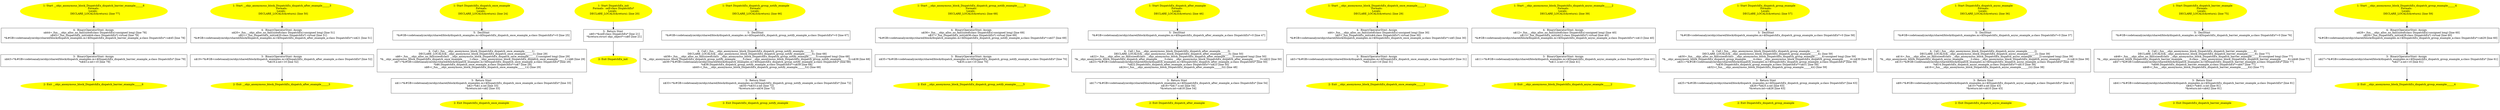 /* @generated */
digraph iCFG {
"__objc_anonymous_block_DispatchEx_dispatch_barrier_example______6.f3e27d4badebf4adf9313b39c9688c30_4" [label="4:  BinaryOperatorStmt: Assign \n   n$44=_fun___objc_alloc_no_fail(sizeof(class DispatchEx):unsigned long) [line 78]\n  n$45=_fun_DispatchEx_init(n$44:class DispatchEx*) virtual [line 78]\n  *&#GB<codetoanalyze/objc/shared/block/dispatch_examples.m>$DispatchEx_dispatch_barrier_example_a:class DispatchEx*=n$45 [line 78]\n " shape="box"]
	

	 "__objc_anonymous_block_DispatchEx_dispatch_barrier_example______6.f3e27d4badebf4adf9313b39c9688c30_4" -> "__objc_anonymous_block_DispatchEx_dispatch_barrier_example______6.f3e27d4badebf4adf9313b39c9688c30_3" ;
"__objc_anonymous_block_DispatchEx_dispatch_barrier_example______6.f3e27d4badebf4adf9313b39c9688c30_3" [label="3:  BinaryOperatorStmt: Assign \n   n$43=*&#GB<codetoanalyze/objc/shared/block/dispatch_examples.m>$DispatchEx_dispatch_barrier_example_a:class DispatchEx* [line 79]\n  *n$43.x:int=10 [line 79]\n " shape="box"]
	

	 "__objc_anonymous_block_DispatchEx_dispatch_barrier_example______6.f3e27d4badebf4adf9313b39c9688c30_3" -> "__objc_anonymous_block_DispatchEx_dispatch_barrier_example______6.f3e27d4badebf4adf9313b39c9688c30_2" ;
"__objc_anonymous_block_DispatchEx_dispatch_barrier_example______6.f3e27d4badebf4adf9313b39c9688c30_2" [label="2: Exit __objc_anonymous_block_DispatchEx_dispatch_barrier_example______6 \n  " color=yellow style=filled]
	

"__objc_anonymous_block_DispatchEx_dispatch_barrier_example______6.f3e27d4badebf4adf9313b39c9688c30_1" [label="1: Start __objc_anonymous_block_DispatchEx_dispatch_barrier_example______6\nFormals: \nLocals:  \n   DECLARE_LOCALS(&return); [line 77]\n " color=yellow style=filled]
	

	 "__objc_anonymous_block_DispatchEx_dispatch_barrier_example______6.f3e27d4badebf4adf9313b39c9688c30_1" -> "__objc_anonymous_block_DispatchEx_dispatch_barrier_example______6.f3e27d4badebf4adf9313b39c9688c30_4" ;
"__objc_anonymous_block_DispatchEx_dispatch_after_example______3.2346df1c3bc37dee82860aa53ebe3ece_4" [label="4:  BinaryOperatorStmt: Assign \n   n$20=_fun___objc_alloc_no_fail(sizeof(class DispatchEx):unsigned long) [line 51]\n  n$21=_fun_DispatchEx_init(n$20:class DispatchEx*) virtual [line 51]\n  *&#GB<codetoanalyze/objc/shared/block/dispatch_examples.m>$DispatchEx_dispatch_after_example_a:class DispatchEx*=n$21 [line 51]\n " shape="box"]
	

	 "__objc_anonymous_block_DispatchEx_dispatch_after_example______3.2346df1c3bc37dee82860aa53ebe3ece_4" -> "__objc_anonymous_block_DispatchEx_dispatch_after_example______3.2346df1c3bc37dee82860aa53ebe3ece_3" ;
"__objc_anonymous_block_DispatchEx_dispatch_after_example______3.2346df1c3bc37dee82860aa53ebe3ece_3" [label="3:  BinaryOperatorStmt: Assign \n   n$19=*&#GB<codetoanalyze/objc/shared/block/dispatch_examples.m>$DispatchEx_dispatch_after_example_a:class DispatchEx* [line 52]\n  *n$19.x:int=10 [line 52]\n " shape="box"]
	

	 "__objc_anonymous_block_DispatchEx_dispatch_after_example______3.2346df1c3bc37dee82860aa53ebe3ece_3" -> "__objc_anonymous_block_DispatchEx_dispatch_after_example______3.2346df1c3bc37dee82860aa53ebe3ece_2" ;
"__objc_anonymous_block_DispatchEx_dispatch_after_example______3.2346df1c3bc37dee82860aa53ebe3ece_2" [label="2: Exit __objc_anonymous_block_DispatchEx_dispatch_after_example______3 \n  " color=yellow style=filled]
	

"__objc_anonymous_block_DispatchEx_dispatch_after_example______3.2346df1c3bc37dee82860aa53ebe3ece_1" [label="1: Start __objc_anonymous_block_DispatchEx_dispatch_after_example______3\nFormals: \nLocals:  \n   DECLARE_LOCALS(&return); [line 50]\n " color=yellow style=filled]
	

	 "__objc_anonymous_block_DispatchEx_dispatch_after_example______3.2346df1c3bc37dee82860aa53ebe3ece_1" -> "__objc_anonymous_block_DispatchEx_dispatch_after_example______3.2346df1c3bc37dee82860aa53ebe3ece_4" ;
"DispatchEx_dispatch_once_exampleclass.88a04a143c416b36a948e54f9a79492f_5" [label="5:  DeclStmt \n   *&#GB<codetoanalyze/objc/shared/block/dispatch_examples.m>$DispatchEx_dispatch_once_example_a:class DispatchEx*=0 [line 25]\n " shape="box"]
	

	 "DispatchEx_dispatch_once_exampleclass.88a04a143c416b36a948e54f9a79492f_5" -> "DispatchEx_dispatch_once_exampleclass.88a04a143c416b36a948e54f9a79492f_4" ;
"DispatchEx_dispatch_once_exampleclass.88a04a143c416b36a948e54f9a79492f_4" [label="4:  Call (_fun___objc_anonymous_block_DispatchEx_dispatch_once_example______1) \n   DECLARE_LOCALS(&__objc_anonymous_block_DispatchEx_dispatch_once_example______1); [line 29]\n  n$6=_fun___objc_alloc_no_fail(sizeof(class __objc_anonymous_block_DispatchEx_dispatch_once_example______1):unsigned long) [line 29]\n  *&__objc_anonymous_block_DispatchEx_dispatch_once_example______1:class __objc_anonymous_block_DispatchEx_dispatch_once_example______1=n$6 [line 29]\n  n$7=*&#GB<codetoanalyze/objc/shared/block/dispatch_examples.m>$DispatchEx_dispatch_once_example_a:class DispatchEx* [line 29]\n  *n$6.DispatchEx_dispatch_once_example_a:class DispatchEx*=n$7 [line 29]\n  n$8=(_fun___objc_anonymous_block_DispatchEx_dispatch_once_example______1)() [line 29]\n " shape="box"]
	

	 "DispatchEx_dispatch_once_exampleclass.88a04a143c416b36a948e54f9a79492f_4" -> "DispatchEx_dispatch_once_exampleclass.88a04a143c416b36a948e54f9a79492f_3" ;
"DispatchEx_dispatch_once_exampleclass.88a04a143c416b36a948e54f9a79492f_3" [label="3:  Return Stmt \n   n$1=*&#GB<codetoanalyze/objc/shared/block/dispatch_examples.m>$DispatchEx_dispatch_once_example_a:class DispatchEx* [line 33]\n  n$2=*n$1.x:int [line 33]\n  *&return:int=n$2 [line 33]\n " shape="box"]
	

	 "DispatchEx_dispatch_once_exampleclass.88a04a143c416b36a948e54f9a79492f_3" -> "DispatchEx_dispatch_once_exampleclass.88a04a143c416b36a948e54f9a79492f_2" ;
"DispatchEx_dispatch_once_exampleclass.88a04a143c416b36a948e54f9a79492f_2" [label="2: Exit DispatchEx_dispatch_once_example \n  " color=yellow style=filled]
	

"DispatchEx_dispatch_once_exampleclass.88a04a143c416b36a948e54f9a79492f_1" [label="1: Start DispatchEx_dispatch_once_example\nFormals: \nLocals:  \n   DECLARE_LOCALS(&return); [line 24]\n " color=yellow style=filled]
	

	 "DispatchEx_dispatch_once_exampleclass.88a04a143c416b36a948e54f9a79492f_1" -> "DispatchEx_dispatch_once_exampleclass.88a04a143c416b36a948e54f9a79492f_5" ;
"DispatchEx_initinstance.f373aa3094c26cef9aa20d4a9edafd64_3" [label="3:  Return Stmt \n   n$0=*&self:class DispatchEx* [line 21]\n  *&return:struct objc_object*=n$0 [line 21]\n " shape="box"]
	

	 "DispatchEx_initinstance.f373aa3094c26cef9aa20d4a9edafd64_3" -> "DispatchEx_initinstance.f373aa3094c26cef9aa20d4a9edafd64_2" ;
"DispatchEx_initinstance.f373aa3094c26cef9aa20d4a9edafd64_2" [label="2: Exit DispatchEx_init \n  " color=yellow style=filled]
	

"DispatchEx_initinstance.f373aa3094c26cef9aa20d4a9edafd64_1" [label="1: Start DispatchEx_init\nFormals:  self:class DispatchEx*\nLocals:  \n   DECLARE_LOCALS(&return); [line 20]\n " color=yellow style=filled]
	

	 "DispatchEx_initinstance.f373aa3094c26cef9aa20d4a9edafd64_1" -> "DispatchEx_initinstance.f373aa3094c26cef9aa20d4a9edafd64_3" ;
"DispatchEx_dispatch_group_notify_exampleclass.5abe79ad37e26b374978dd23ea90b0f0_5" [label="5:  DeclStmt \n   *&#GB<codetoanalyze/objc/shared/block/dispatch_examples.m>$DispatchEx_dispatch_group_notify_example_a:class DispatchEx*=0 [line 67]\n " shape="box"]
	

	 "DispatchEx_dispatch_group_notify_exampleclass.5abe79ad37e26b374978dd23ea90b0f0_5" -> "DispatchEx_dispatch_group_notify_exampleclass.5abe79ad37e26b374978dd23ea90b0f0_4" ;
"DispatchEx_dispatch_group_notify_exampleclass.5abe79ad37e26b374978dd23ea90b0f0_4" [label="4:  Call (_fun___objc_anonymous_block_DispatchEx_dispatch_group_notify_example______5) \n   DECLARE_LOCALS(&__objc_anonymous_block_DispatchEx_dispatch_group_notify_example______5); [line 68]\n  n$38=_fun___objc_alloc_no_fail(sizeof(class __objc_anonymous_block_DispatchEx_dispatch_group_notify_example______5):unsigned long) [line 68]\n  *&__objc_anonymous_block_DispatchEx_dispatch_group_notify_example______5:class __objc_anonymous_block_DispatchEx_dispatch_group_notify_example______5=n$38 [line 68]\n  n$39=*&#GB<codetoanalyze/objc/shared/block/dispatch_examples.m>$DispatchEx_dispatch_group_notify_example_a:class DispatchEx* [line 68]\n  *n$38.DispatchEx_dispatch_group_notify_example_a:class DispatchEx*=n$39 [line 68]\n  n$40=(_fun___objc_anonymous_block_DispatchEx_dispatch_group_notify_example______5)() [line 68]\n " shape="box"]
	

	 "DispatchEx_dispatch_group_notify_exampleclass.5abe79ad37e26b374978dd23ea90b0f0_4" -> "DispatchEx_dispatch_group_notify_exampleclass.5abe79ad37e26b374978dd23ea90b0f0_3" ;
"DispatchEx_dispatch_group_notify_exampleclass.5abe79ad37e26b374978dd23ea90b0f0_3" [label="3:  Return Stmt \n   n$33=*&#GB<codetoanalyze/objc/shared/block/dispatch_examples.m>$DispatchEx_dispatch_group_notify_example_a:class DispatchEx* [line 72]\n  n$34=*n$33.x:int [line 72]\n  *&return:int=n$34 [line 72]\n " shape="box"]
	

	 "DispatchEx_dispatch_group_notify_exampleclass.5abe79ad37e26b374978dd23ea90b0f0_3" -> "DispatchEx_dispatch_group_notify_exampleclass.5abe79ad37e26b374978dd23ea90b0f0_2" ;
"DispatchEx_dispatch_group_notify_exampleclass.5abe79ad37e26b374978dd23ea90b0f0_2" [label="2: Exit DispatchEx_dispatch_group_notify_example \n  " color=yellow style=filled]
	

"DispatchEx_dispatch_group_notify_exampleclass.5abe79ad37e26b374978dd23ea90b0f0_1" [label="1: Start DispatchEx_dispatch_group_notify_example\nFormals: \nLocals:  \n   DECLARE_LOCALS(&return); [line 66]\n " color=yellow style=filled]
	

	 "DispatchEx_dispatch_group_notify_exampleclass.5abe79ad37e26b374978dd23ea90b0f0_1" -> "DispatchEx_dispatch_group_notify_exampleclass.5abe79ad37e26b374978dd23ea90b0f0_5" ;
"__objc_anonymous_block_DispatchEx_dispatch_group_notify_example______5.7a26e229a9d9a9dcb5d0d430f7cacd00_4" [label="4:  BinaryOperatorStmt: Assign \n   n$36=_fun___objc_alloc_no_fail(sizeof(class DispatchEx):unsigned long) [line 69]\n  n$37=_fun_DispatchEx_init(n$36:class DispatchEx*) virtual [line 69]\n  *&#GB<codetoanalyze/objc/shared/block/dispatch_examples.m>$DispatchEx_dispatch_group_notify_example_a:class DispatchEx*=n$37 [line 69]\n " shape="box"]
	

	 "__objc_anonymous_block_DispatchEx_dispatch_group_notify_example______5.7a26e229a9d9a9dcb5d0d430f7cacd00_4" -> "__objc_anonymous_block_DispatchEx_dispatch_group_notify_example______5.7a26e229a9d9a9dcb5d0d430f7cacd00_3" ;
"__objc_anonymous_block_DispatchEx_dispatch_group_notify_example______5.7a26e229a9d9a9dcb5d0d430f7cacd00_3" [label="3:  BinaryOperatorStmt: Assign \n   n$35=*&#GB<codetoanalyze/objc/shared/block/dispatch_examples.m>$DispatchEx_dispatch_group_notify_example_a:class DispatchEx* [line 70]\n  *n$35.x:int=10 [line 70]\n " shape="box"]
	

	 "__objc_anonymous_block_DispatchEx_dispatch_group_notify_example______5.7a26e229a9d9a9dcb5d0d430f7cacd00_3" -> "__objc_anonymous_block_DispatchEx_dispatch_group_notify_example______5.7a26e229a9d9a9dcb5d0d430f7cacd00_2" ;
"__objc_anonymous_block_DispatchEx_dispatch_group_notify_example______5.7a26e229a9d9a9dcb5d0d430f7cacd00_2" [label="2: Exit __objc_anonymous_block_DispatchEx_dispatch_group_notify_example______5 \n  " color=yellow style=filled]
	

"__objc_anonymous_block_DispatchEx_dispatch_group_notify_example______5.7a26e229a9d9a9dcb5d0d430f7cacd00_1" [label="1: Start __objc_anonymous_block_DispatchEx_dispatch_group_notify_example______5\nFormals: \nLocals:  \n   DECLARE_LOCALS(&return); [line 68]\n " color=yellow style=filled]
	

	 "__objc_anonymous_block_DispatchEx_dispatch_group_notify_example______5.7a26e229a9d9a9dcb5d0d430f7cacd00_1" -> "__objc_anonymous_block_DispatchEx_dispatch_group_notify_example______5.7a26e229a9d9a9dcb5d0d430f7cacd00_4" ;
"DispatchEx_dispatch_after_exampleclass.35e428c2a33c639058e557baad5fb3b1_5" [label="5:  DeclStmt \n   *&#GB<codetoanalyze/objc/shared/block/dispatch_examples.m>$DispatchEx_dispatch_after_example_a:class DispatchEx*=0 [line 47]\n " shape="box"]
	

	 "DispatchEx_dispatch_after_exampleclass.35e428c2a33c639058e557baad5fb3b1_5" -> "DispatchEx_dispatch_after_exampleclass.35e428c2a33c639058e557baad5fb3b1_4" ;
"DispatchEx_dispatch_after_exampleclass.35e428c2a33c639058e557baad5fb3b1_4" [label="4:  Call (_fun___objc_anonymous_block_DispatchEx_dispatch_after_example______3) \n   DECLARE_LOCALS(&__objc_anonymous_block_DispatchEx_dispatch_after_example______3); [line 50]\n  n$22=_fun___objc_alloc_no_fail(sizeof(class __objc_anonymous_block_DispatchEx_dispatch_after_example______3):unsigned long) [line 50]\n  *&__objc_anonymous_block_DispatchEx_dispatch_after_example______3:class __objc_anonymous_block_DispatchEx_dispatch_after_example______3=n$22 [line 50]\n  n$23=*&#GB<codetoanalyze/objc/shared/block/dispatch_examples.m>$DispatchEx_dispatch_after_example_a:class DispatchEx* [line 50]\n  *n$22.DispatchEx_dispatch_after_example_a:class DispatchEx*=n$23 [line 50]\n  n$24=(_fun___objc_anonymous_block_DispatchEx_dispatch_after_example______3)() [line 48]\n " shape="box"]
	

	 "DispatchEx_dispatch_after_exampleclass.35e428c2a33c639058e557baad5fb3b1_4" -> "DispatchEx_dispatch_after_exampleclass.35e428c2a33c639058e557baad5fb3b1_3" ;
"DispatchEx_dispatch_after_exampleclass.35e428c2a33c639058e557baad5fb3b1_3" [label="3:  Return Stmt \n   n$17=*&#GB<codetoanalyze/objc/shared/block/dispatch_examples.m>$DispatchEx_dispatch_after_example_a:class DispatchEx* [line 54]\n  n$18=*n$17.x:int [line 54]\n  *&return:int=n$18 [line 54]\n " shape="box"]
	

	 "DispatchEx_dispatch_after_exampleclass.35e428c2a33c639058e557baad5fb3b1_3" -> "DispatchEx_dispatch_after_exampleclass.35e428c2a33c639058e557baad5fb3b1_2" ;
"DispatchEx_dispatch_after_exampleclass.35e428c2a33c639058e557baad5fb3b1_2" [label="2: Exit DispatchEx_dispatch_after_example \n  " color=yellow style=filled]
	

"DispatchEx_dispatch_after_exampleclass.35e428c2a33c639058e557baad5fb3b1_1" [label="1: Start DispatchEx_dispatch_after_example\nFormals: \nLocals:  \n   DECLARE_LOCALS(&return); [line 46]\n " color=yellow style=filled]
	

	 "DispatchEx_dispatch_after_exampleclass.35e428c2a33c639058e557baad5fb3b1_1" -> "DispatchEx_dispatch_after_exampleclass.35e428c2a33c639058e557baad5fb3b1_5" ;
"__objc_anonymous_block_DispatchEx_dispatch_once_example______1.158d97f9901ded6a43590bdae67c9275_4" [label="4:  BinaryOperatorStmt: Assign \n   n$4=_fun___objc_alloc_no_fail(sizeof(class DispatchEx):unsigned long) [line 30]\n  n$5=_fun_DispatchEx_init(n$4:class DispatchEx*) virtual [line 30]\n  *&#GB<codetoanalyze/objc/shared/block/dispatch_examples.m>$DispatchEx_dispatch_once_example_a:class DispatchEx*=n$5 [line 30]\n " shape="box"]
	

	 "__objc_anonymous_block_DispatchEx_dispatch_once_example______1.158d97f9901ded6a43590bdae67c9275_4" -> "__objc_anonymous_block_DispatchEx_dispatch_once_example______1.158d97f9901ded6a43590bdae67c9275_3" ;
"__objc_anonymous_block_DispatchEx_dispatch_once_example______1.158d97f9901ded6a43590bdae67c9275_3" [label="3:  BinaryOperatorStmt: Assign \n   n$3=*&#GB<codetoanalyze/objc/shared/block/dispatch_examples.m>$DispatchEx_dispatch_once_example_a:class DispatchEx* [line 31]\n  *n$3.x:int=10 [line 31]\n " shape="box"]
	

	 "__objc_anonymous_block_DispatchEx_dispatch_once_example______1.158d97f9901ded6a43590bdae67c9275_3" -> "__objc_anonymous_block_DispatchEx_dispatch_once_example______1.158d97f9901ded6a43590bdae67c9275_2" ;
"__objc_anonymous_block_DispatchEx_dispatch_once_example______1.158d97f9901ded6a43590bdae67c9275_2" [label="2: Exit __objc_anonymous_block_DispatchEx_dispatch_once_example______1 \n  " color=yellow style=filled]
	

"__objc_anonymous_block_DispatchEx_dispatch_once_example______1.158d97f9901ded6a43590bdae67c9275_1" [label="1: Start __objc_anonymous_block_DispatchEx_dispatch_once_example______1\nFormals: \nLocals:  \n   DECLARE_LOCALS(&return); [line 29]\n " color=yellow style=filled]
	

	 "__objc_anonymous_block_DispatchEx_dispatch_once_example______1.158d97f9901ded6a43590bdae67c9275_1" -> "__objc_anonymous_block_DispatchEx_dispatch_once_example______1.158d97f9901ded6a43590bdae67c9275_4" ;
"__objc_anonymous_block_DispatchEx_dispatch_async_example______2.188fa4ba6cec1621d948ea1747df2c34_4" [label="4:  BinaryOperatorStmt: Assign \n   n$12=_fun___objc_alloc_no_fail(sizeof(class DispatchEx):unsigned long) [line 40]\n  n$13=_fun_DispatchEx_init(n$12:class DispatchEx*) virtual [line 40]\n  *&#GB<codetoanalyze/objc/shared/block/dispatch_examples.m>$DispatchEx_dispatch_async_example_a:class DispatchEx*=n$13 [line 40]\n " shape="box"]
	

	 "__objc_anonymous_block_DispatchEx_dispatch_async_example______2.188fa4ba6cec1621d948ea1747df2c34_4" -> "__objc_anonymous_block_DispatchEx_dispatch_async_example______2.188fa4ba6cec1621d948ea1747df2c34_3" ;
"__objc_anonymous_block_DispatchEx_dispatch_async_example______2.188fa4ba6cec1621d948ea1747df2c34_3" [label="3:  BinaryOperatorStmt: Assign \n   n$11=*&#GB<codetoanalyze/objc/shared/block/dispatch_examples.m>$DispatchEx_dispatch_async_example_a:class DispatchEx* [line 41]\n  *n$11.x:int=10 [line 41]\n " shape="box"]
	

	 "__objc_anonymous_block_DispatchEx_dispatch_async_example______2.188fa4ba6cec1621d948ea1747df2c34_3" -> "__objc_anonymous_block_DispatchEx_dispatch_async_example______2.188fa4ba6cec1621d948ea1747df2c34_2" ;
"__objc_anonymous_block_DispatchEx_dispatch_async_example______2.188fa4ba6cec1621d948ea1747df2c34_2" [label="2: Exit __objc_anonymous_block_DispatchEx_dispatch_async_example______2 \n  " color=yellow style=filled]
	

"__objc_anonymous_block_DispatchEx_dispatch_async_example______2.188fa4ba6cec1621d948ea1747df2c34_1" [label="1: Start __objc_anonymous_block_DispatchEx_dispatch_async_example______2\nFormals: \nLocals:  \n   DECLARE_LOCALS(&return); [line 39]\n " color=yellow style=filled]
	

	 "__objc_anonymous_block_DispatchEx_dispatch_async_example______2.188fa4ba6cec1621d948ea1747df2c34_1" -> "__objc_anonymous_block_DispatchEx_dispatch_async_example______2.188fa4ba6cec1621d948ea1747df2c34_4" ;
"DispatchEx_dispatch_group_exampleclass.1dab66f0b4786a24195536869b8cbf4c_5" [label="5:  DeclStmt \n   *&#GB<codetoanalyze/objc/shared/block/dispatch_examples.m>$DispatchEx_dispatch_group_example_a:class DispatchEx*=0 [line 58]\n " shape="box"]
	

	 "DispatchEx_dispatch_group_exampleclass.1dab66f0b4786a24195536869b8cbf4c_5" -> "DispatchEx_dispatch_group_exampleclass.1dab66f0b4786a24195536869b8cbf4c_4" ;
"DispatchEx_dispatch_group_exampleclass.1dab66f0b4786a24195536869b8cbf4c_4" [label="4:  Call (_fun___objc_anonymous_block_DispatchEx_dispatch_group_example______4) \n   DECLARE_LOCALS(&__objc_anonymous_block_DispatchEx_dispatch_group_example______4); [line 59]\n  n$30=_fun___objc_alloc_no_fail(sizeof(class __objc_anonymous_block_DispatchEx_dispatch_group_example______4):unsigned long) [line 59]\n  *&__objc_anonymous_block_DispatchEx_dispatch_group_example______4:class __objc_anonymous_block_DispatchEx_dispatch_group_example______4=n$30 [line 59]\n  n$31=*&#GB<codetoanalyze/objc/shared/block/dispatch_examples.m>$DispatchEx_dispatch_group_example_a:class DispatchEx* [line 59]\n  *n$30.DispatchEx_dispatch_group_example_a:class DispatchEx*=n$31 [line 59]\n  n$32=(_fun___objc_anonymous_block_DispatchEx_dispatch_group_example______4)() [line 59]\n " shape="box"]
	

	 "DispatchEx_dispatch_group_exampleclass.1dab66f0b4786a24195536869b8cbf4c_4" -> "DispatchEx_dispatch_group_exampleclass.1dab66f0b4786a24195536869b8cbf4c_3" ;
"DispatchEx_dispatch_group_exampleclass.1dab66f0b4786a24195536869b8cbf4c_3" [label="3:  Return Stmt \n   n$25=*&#GB<codetoanalyze/objc/shared/block/dispatch_examples.m>$DispatchEx_dispatch_group_example_a:class DispatchEx* [line 63]\n  n$26=*n$25.x:int [line 63]\n  *&return:int=n$26 [line 63]\n " shape="box"]
	

	 "DispatchEx_dispatch_group_exampleclass.1dab66f0b4786a24195536869b8cbf4c_3" -> "DispatchEx_dispatch_group_exampleclass.1dab66f0b4786a24195536869b8cbf4c_2" ;
"DispatchEx_dispatch_group_exampleclass.1dab66f0b4786a24195536869b8cbf4c_2" [label="2: Exit DispatchEx_dispatch_group_example \n  " color=yellow style=filled]
	

"DispatchEx_dispatch_group_exampleclass.1dab66f0b4786a24195536869b8cbf4c_1" [label="1: Start DispatchEx_dispatch_group_example\nFormals: \nLocals:  \n   DECLARE_LOCALS(&return); [line 57]\n " color=yellow style=filled]
	

	 "DispatchEx_dispatch_group_exampleclass.1dab66f0b4786a24195536869b8cbf4c_1" -> "DispatchEx_dispatch_group_exampleclass.1dab66f0b4786a24195536869b8cbf4c_5" ;
"DispatchEx_dispatch_async_exampleclass.d0682454f92c478110c2967d9b66ce4f_5" [label="5:  DeclStmt \n   *&#GB<codetoanalyze/objc/shared/block/dispatch_examples.m>$DispatchEx_dispatch_async_example_a:class DispatchEx*=0 [line 37]\n " shape="box"]
	

	 "DispatchEx_dispatch_async_exampleclass.d0682454f92c478110c2967d9b66ce4f_5" -> "DispatchEx_dispatch_async_exampleclass.d0682454f92c478110c2967d9b66ce4f_4" ;
"DispatchEx_dispatch_async_exampleclass.d0682454f92c478110c2967d9b66ce4f_4" [label="4:  Call (_fun___objc_anonymous_block_DispatchEx_dispatch_async_example______2) \n   DECLARE_LOCALS(&__objc_anonymous_block_DispatchEx_dispatch_async_example______2); [line 39]\n  n$14=_fun___objc_alloc_no_fail(sizeof(class __objc_anonymous_block_DispatchEx_dispatch_async_example______2):unsigned long) [line 39]\n  *&__objc_anonymous_block_DispatchEx_dispatch_async_example______2:class __objc_anonymous_block_DispatchEx_dispatch_async_example______2=n$14 [line 39]\n  n$15=*&#GB<codetoanalyze/objc/shared/block/dispatch_examples.m>$DispatchEx_dispatch_async_example_a:class DispatchEx* [line 39]\n  *n$14.DispatchEx_dispatch_async_example_a:class DispatchEx*=n$15 [line 39]\n  n$16=(_fun___objc_anonymous_block_DispatchEx_dispatch_async_example______2)() [line 38]\n " shape="box"]
	

	 "DispatchEx_dispatch_async_exampleclass.d0682454f92c478110c2967d9b66ce4f_4" -> "DispatchEx_dispatch_async_exampleclass.d0682454f92c478110c2967d9b66ce4f_3" ;
"DispatchEx_dispatch_async_exampleclass.d0682454f92c478110c2967d9b66ce4f_3" [label="3:  Return Stmt \n   n$9=*&#GB<codetoanalyze/objc/shared/block/dispatch_examples.m>$DispatchEx_dispatch_async_example_a:class DispatchEx* [line 43]\n  n$10=*n$9.x:int [line 43]\n  *&return:int=n$10 [line 43]\n " shape="box"]
	

	 "DispatchEx_dispatch_async_exampleclass.d0682454f92c478110c2967d9b66ce4f_3" -> "DispatchEx_dispatch_async_exampleclass.d0682454f92c478110c2967d9b66ce4f_2" ;
"DispatchEx_dispatch_async_exampleclass.d0682454f92c478110c2967d9b66ce4f_2" [label="2: Exit DispatchEx_dispatch_async_example \n  " color=yellow style=filled]
	

"DispatchEx_dispatch_async_exampleclass.d0682454f92c478110c2967d9b66ce4f_1" [label="1: Start DispatchEx_dispatch_async_example\nFormals: \nLocals:  \n   DECLARE_LOCALS(&return); [line 36]\n " color=yellow style=filled]
	

	 "DispatchEx_dispatch_async_exampleclass.d0682454f92c478110c2967d9b66ce4f_1" -> "DispatchEx_dispatch_async_exampleclass.d0682454f92c478110c2967d9b66ce4f_5" ;
"DispatchEx_dispatch_barrier_exampleclass.1a42e144a2ace9fe8e8014b0d6fa2d0d_5" [label="5:  DeclStmt \n   *&#GB<codetoanalyze/objc/shared/block/dispatch_examples.m>$DispatchEx_dispatch_barrier_example_a:class DispatchEx*=0 [line 76]\n " shape="box"]
	

	 "DispatchEx_dispatch_barrier_exampleclass.1a42e144a2ace9fe8e8014b0d6fa2d0d_5" -> "DispatchEx_dispatch_barrier_exampleclass.1a42e144a2ace9fe8e8014b0d6fa2d0d_4" ;
"DispatchEx_dispatch_barrier_exampleclass.1a42e144a2ace9fe8e8014b0d6fa2d0d_4" [label="4:  Call (_fun___objc_anonymous_block_DispatchEx_dispatch_barrier_example______6) \n   DECLARE_LOCALS(&__objc_anonymous_block_DispatchEx_dispatch_barrier_example______6); [line 77]\n  n$46=_fun___objc_alloc_no_fail(sizeof(class __objc_anonymous_block_DispatchEx_dispatch_barrier_example______6):unsigned long) [line 77]\n  *&__objc_anonymous_block_DispatchEx_dispatch_barrier_example______6:class __objc_anonymous_block_DispatchEx_dispatch_barrier_example______6=n$46 [line 77]\n  n$47=*&#GB<codetoanalyze/objc/shared/block/dispatch_examples.m>$DispatchEx_dispatch_barrier_example_a:class DispatchEx* [line 77]\n  *n$46.DispatchEx_dispatch_barrier_example_a:class DispatchEx*=n$47 [line 77]\n  n$48=(_fun___objc_anonymous_block_DispatchEx_dispatch_barrier_example______6)() [line 77]\n " shape="box"]
	

	 "DispatchEx_dispatch_barrier_exampleclass.1a42e144a2ace9fe8e8014b0d6fa2d0d_4" -> "DispatchEx_dispatch_barrier_exampleclass.1a42e144a2ace9fe8e8014b0d6fa2d0d_3" ;
"DispatchEx_dispatch_barrier_exampleclass.1a42e144a2ace9fe8e8014b0d6fa2d0d_3" [label="3:  Return Stmt \n   n$41=*&#GB<codetoanalyze/objc/shared/block/dispatch_examples.m>$DispatchEx_dispatch_barrier_example_a:class DispatchEx* [line 81]\n  n$42=*n$41.x:int [line 81]\n  *&return:int=n$42 [line 81]\n " shape="box"]
	

	 "DispatchEx_dispatch_barrier_exampleclass.1a42e144a2ace9fe8e8014b0d6fa2d0d_3" -> "DispatchEx_dispatch_barrier_exampleclass.1a42e144a2ace9fe8e8014b0d6fa2d0d_2" ;
"DispatchEx_dispatch_barrier_exampleclass.1a42e144a2ace9fe8e8014b0d6fa2d0d_2" [label="2: Exit DispatchEx_dispatch_barrier_example \n  " color=yellow style=filled]
	

"DispatchEx_dispatch_barrier_exampleclass.1a42e144a2ace9fe8e8014b0d6fa2d0d_1" [label="1: Start DispatchEx_dispatch_barrier_example\nFormals: \nLocals:  \n   DECLARE_LOCALS(&return); [line 75]\n " color=yellow style=filled]
	

	 "DispatchEx_dispatch_barrier_exampleclass.1a42e144a2ace9fe8e8014b0d6fa2d0d_1" -> "DispatchEx_dispatch_barrier_exampleclass.1a42e144a2ace9fe8e8014b0d6fa2d0d_5" ;
"__objc_anonymous_block_DispatchEx_dispatch_group_example______4.4458b8e68269255e8dd6690cdc49ab76_4" [label="4:  BinaryOperatorStmt: Assign \n   n$28=_fun___objc_alloc_no_fail(sizeof(class DispatchEx):unsigned long) [line 60]\n  n$29=_fun_DispatchEx_init(n$28:class DispatchEx*) virtual [line 60]\n  *&#GB<codetoanalyze/objc/shared/block/dispatch_examples.m>$DispatchEx_dispatch_group_example_a:class DispatchEx*=n$29 [line 60]\n " shape="box"]
	

	 "__objc_anonymous_block_DispatchEx_dispatch_group_example______4.4458b8e68269255e8dd6690cdc49ab76_4" -> "__objc_anonymous_block_DispatchEx_dispatch_group_example______4.4458b8e68269255e8dd6690cdc49ab76_3" ;
"__objc_anonymous_block_DispatchEx_dispatch_group_example______4.4458b8e68269255e8dd6690cdc49ab76_3" [label="3:  BinaryOperatorStmt: Assign \n   n$27=*&#GB<codetoanalyze/objc/shared/block/dispatch_examples.m>$DispatchEx_dispatch_group_example_a:class DispatchEx* [line 61]\n  *n$27.x:int=10 [line 61]\n " shape="box"]
	

	 "__objc_anonymous_block_DispatchEx_dispatch_group_example______4.4458b8e68269255e8dd6690cdc49ab76_3" -> "__objc_anonymous_block_DispatchEx_dispatch_group_example______4.4458b8e68269255e8dd6690cdc49ab76_2" ;
"__objc_anonymous_block_DispatchEx_dispatch_group_example______4.4458b8e68269255e8dd6690cdc49ab76_2" [label="2: Exit __objc_anonymous_block_DispatchEx_dispatch_group_example______4 \n  " color=yellow style=filled]
	

"__objc_anonymous_block_DispatchEx_dispatch_group_example______4.4458b8e68269255e8dd6690cdc49ab76_1" [label="1: Start __objc_anonymous_block_DispatchEx_dispatch_group_example______4\nFormals: \nLocals:  \n   DECLARE_LOCALS(&return); [line 59]\n " color=yellow style=filled]
	

	 "__objc_anonymous_block_DispatchEx_dispatch_group_example______4.4458b8e68269255e8dd6690cdc49ab76_1" -> "__objc_anonymous_block_DispatchEx_dispatch_group_example______4.4458b8e68269255e8dd6690cdc49ab76_4" ;
}
